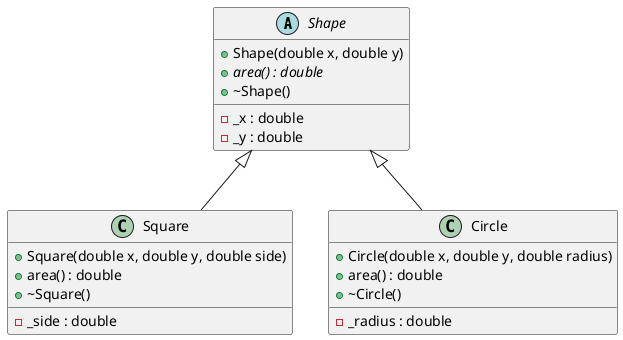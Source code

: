 @startuml
abstract class Shape {
	+ Shape(double x, double y)
	+ {abstract} area() : double
	+ ~Shape()
	__
	- _x : double
	- _y : double
}

class Square {
	+ Square(double x, double y, double side)
	+ area() : double
	+ ~Square()
	__
	- _side : double
}
Shape <|-- Square

class Circle {
	+ Circle(double x, double y, double radius)
	+ area() : double
	+ ~Circle()
	__
	- _radius : double
}
Shape <|-- Circle
@enduml
